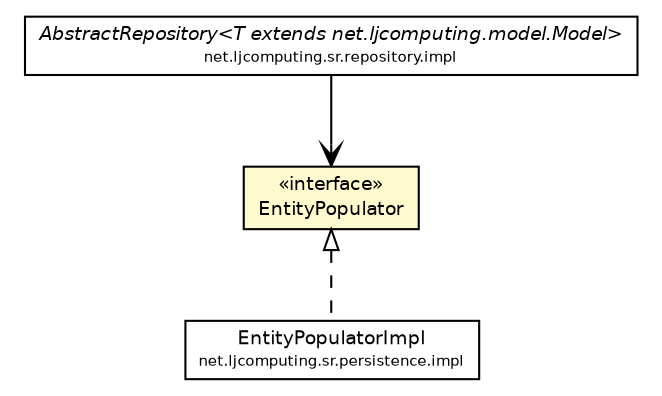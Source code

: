#!/usr/local/bin/dot
#
# Class diagram 
# Generated by UMLGraph version R5_6 (http://www.umlgraph.org/)
#

digraph G {
	edge [fontname="Helvetica",fontsize=10,labelfontname="Helvetica",labelfontsize=10];
	node [fontname="Helvetica",fontsize=10,shape=plaintext];
	nodesep=0.25;
	ranksep=0.5;
	// net.ljcomputing.sr.repository.impl.AbstractRepository<T extends net.ljcomputing.model.Model>
	c103 [label=<<table title="net.ljcomputing.sr.repository.impl.AbstractRepository" border="0" cellborder="1" cellspacing="0" cellpadding="2" port="p" href="../repository/impl/AbstractRepository.html">
		<tr><td><table border="0" cellspacing="0" cellpadding="1">
<tr><td align="center" balign="center"><font face="Helvetica-Oblique"> AbstractRepository&lt;T extends net.ljcomputing.model.Model&gt; </font></td></tr>
<tr><td align="center" balign="center"><font point-size="7.0"> net.ljcomputing.sr.repository.impl </font></td></tr>
		</table></td></tr>
		</table>>, URL="../repository/impl/AbstractRepository.html", fontname="Helvetica", fontcolor="black", fontsize=9.0];
	// net.ljcomputing.sr.persistence.impl.EntityPopulatorImpl
	c106 [label=<<table title="net.ljcomputing.sr.persistence.impl.EntityPopulatorImpl" border="0" cellborder="1" cellspacing="0" cellpadding="2" port="p" href="./impl/EntityPopulatorImpl.html">
		<tr><td><table border="0" cellspacing="0" cellpadding="1">
<tr><td align="center" balign="center"> EntityPopulatorImpl </td></tr>
<tr><td align="center" balign="center"><font point-size="7.0"> net.ljcomputing.sr.persistence.impl </font></td></tr>
		</table></td></tr>
		</table>>, URL="./impl/EntityPopulatorImpl.html", fontname="Helvetica", fontcolor="black", fontsize=9.0];
	// net.ljcomputing.sr.persistence.EntityPopulator
	c109 [label=<<table title="net.ljcomputing.sr.persistence.EntityPopulator" border="0" cellborder="1" cellspacing="0" cellpadding="2" port="p" bgcolor="lemonChiffon" href="./EntityPopulator.html">
		<tr><td><table border="0" cellspacing="0" cellpadding="1">
<tr><td align="center" balign="center"> &#171;interface&#187; </td></tr>
<tr><td align="center" balign="center"> EntityPopulator </td></tr>
		</table></td></tr>
		</table>>, URL="./EntityPopulator.html", fontname="Helvetica", fontcolor="black", fontsize=9.0];
	//net.ljcomputing.sr.persistence.impl.EntityPopulatorImpl implements net.ljcomputing.sr.persistence.EntityPopulator
	c109:p -> c106:p [dir=back,arrowtail=empty,style=dashed];
	// net.ljcomputing.sr.repository.impl.AbstractRepository<T extends net.ljcomputing.model.Model> NAVASSOC net.ljcomputing.sr.persistence.EntityPopulator
	c103:p -> c109:p [taillabel="", label="", headlabel="", fontname="Helvetica", fontcolor="black", fontsize=10.0, color="black", arrowhead=open];
}

